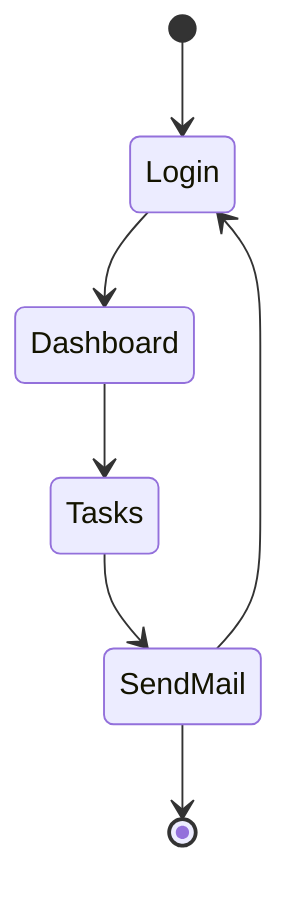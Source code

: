 stateDiagram-v2
[*] --> Login
Login --> Dashboard
Dashboard --> Tasks
Tasks --> SendMail
SendMail --> [*]
SendMail --> Login
